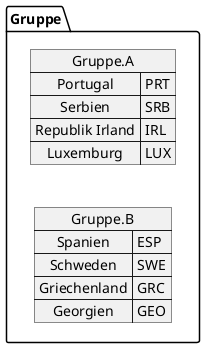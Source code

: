 @startuml
left to right direction

map Gruppe.A {
Portugal=>PRT
Serbien=>SRB
Republik Irland=>IRL
Luxemburg=>LUX
}
map Gruppe.B {
Spanien=>ESP
Schweden=>SWE
Griechenland=>GRC
Georgien=>GEO
}
@enduml
